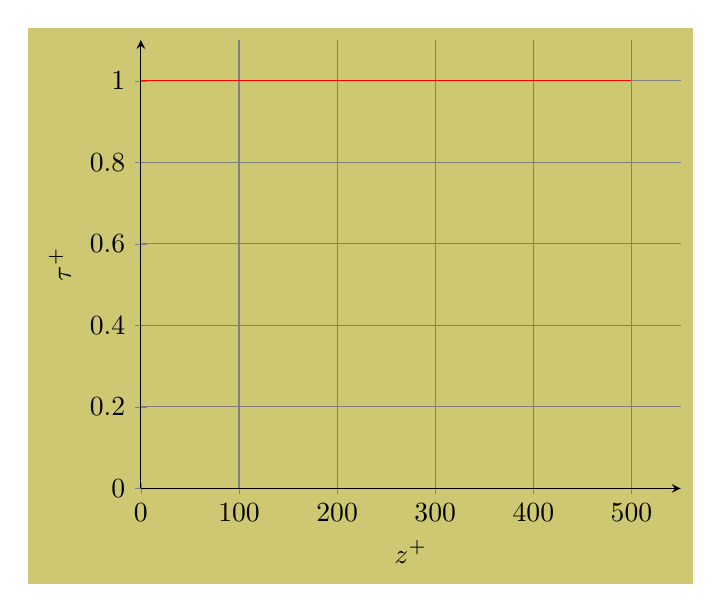 %\begin{tikzpicture}[domain=0:5, background rectangle/.style={fill=olive!45}, show background rectangle]                                     % Define o tamanho do domínio (o eixo x)
%    \draw[very thin,color=gray] (-0.1,-0.1) grid (5.1,5.1);         % Traça o grid de fundo em cinza, espaçado de 1x1
%    \draw[->] (-0.2,0) -- (5.2,0)                                   % Traça o eixo das abississas em preto
%        node[below=5pt] at (2.5,-0.5) {$z\frac{u_*}{\nu}$};         % Titula o eixo das abississas como "zu*/nu"
%    \foreach \x  in {1,...,5}{
%        \pgfmathtruncatemacro\xtext{\x * 100}
%        \draw (\x ,1pt) -- (\x ,-1pt) node[below] {\small $\xtext$};
%    }
%    \draw[->] (0,-0.2) -- (0,5.2)                                   % Traça o eixo das ordenadas em preto
%        node[left=35pt,rotate=90] at (-0.1,2.5) {$\frac{\tau}{\rho u_*^2}$};  % Titula o eixo das ordenadas como "u/u*"
%    \foreach \y  in {1,...,5}{
%        \pgfmathtruncatemacro\ytext{\y * 2}
%        \draw (-1pt,\y cm) -- (-3pt,\y cm) node[left] {\small $0.\ytext$};
%    }
%    \draw[color=red] plot[id=x] function{5};                         % Desenha a função normalizada
%\end{tikzpicture}
\begin{tikzpicture}[background rectangle/.style={fill=olive!45}, show background rectangle]                                     % Define o tamanho do domínio (o eixo x)
    \begin{axis}[
        axis lines = left,
        xmin = 0, xmax = 550,
        ymin = 0, ymax = 1.1,
        xtick={0,100,200,300,400,500},
        ytick={0,0.20,0.40,0.60,0.80,1.00},
        xmajorgrids=true,
        ymajorgrids=true,
        grid style=gray,
        xlabel = {$z^+$},
        ylabel = {$\tau^+$},
    ]
        %Below the red function is defined
        \addplot [
            domain=0:500,
            color=red,
        ]
        {1};
%        \addlegendentry{Normalized Shear}
    \end{axis}
\end{tikzpicture}
